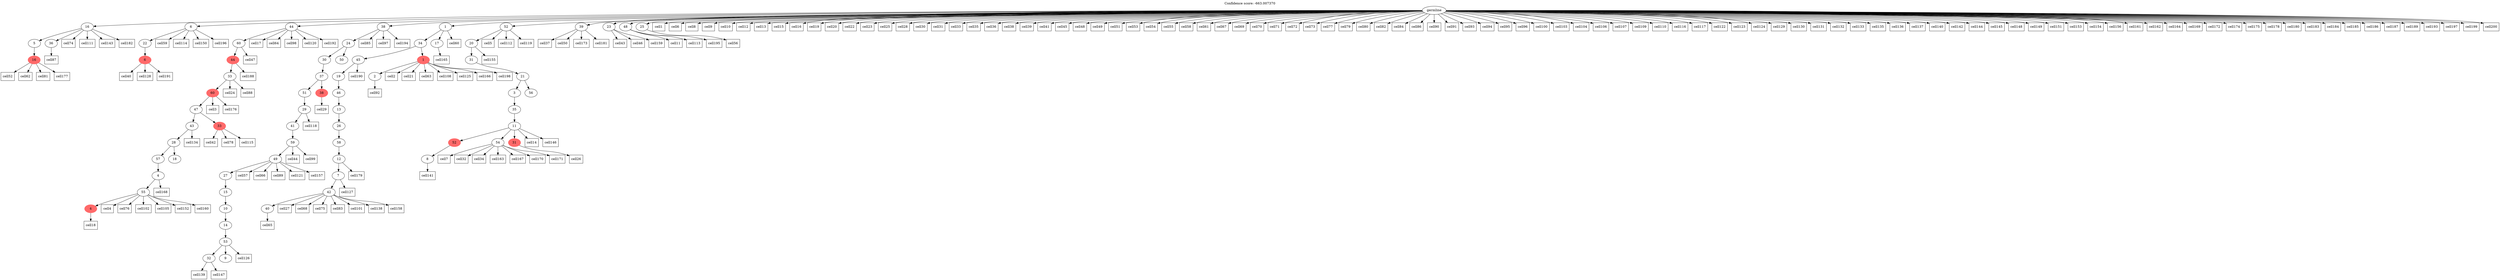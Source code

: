 digraph g {
	"65" -> "66";
	"66" [color=indianred1, style=filled, label="16"];
	"64" -> "65";
	"65" [label="5"];
	"64" -> "67";
	"67" [label="36"];
	"61" -> "62";
	"62" [color=indianred1, style=filled, label="6"];
	"60" -> "61";
	"61" [label="22"];
	"56" -> "57";
	"57" [color=indianred1, style=filled, label="4"];
	"55" -> "56";
	"56" [label="55"];
	"54" -> "55";
	"55" [label="4"];
	"53" -> "54";
	"54" [label="57"];
	"53" -> "58";
	"58" [label="18"];
	"52" -> "53";
	"53" [label="28"];
	"51" -> "52";
	"52" [label="43"];
	"51" -> "59";
	"59" [color=indianred1, style=filled, label="33"];
	"50" -> "51";
	"51" [label="47"];
	"49" -> "50";
	"50" [color=indianred1, style=filled, label="60"];
	"48" -> "49";
	"49" [label="33"];
	"47" -> "48";
	"48" [color=indianred1, style=filled, label="44"];
	"46" -> "47";
	"47" [label="60"];
	"41" -> "42";
	"42" [label="32"];
	"41" -> "43";
	"43" [label="9"];
	"40" -> "41";
	"41" [label="53"];
	"39" -> "40";
	"40" [label="14"];
	"38" -> "39";
	"39" [label="10"];
	"37" -> "38";
	"38" [label="15"];
	"36" -> "37";
	"37" [label="27"];
	"35" -> "36";
	"36" [label="49"];
	"34" -> "35";
	"35" [label="59"];
	"33" -> "34";
	"34" [label="41"];
	"32" -> "33";
	"33" [label="29"];
	"31" -> "32";
	"32" [label="51"];
	"31" -> "44";
	"44" [color=indianred1, style=filled, label="38"];
	"30" -> "31";
	"31" [label="37"];
	"29" -> "30";
	"30" [label="30"];
	"29" -> "45";
	"45" [label="50"];
	"28" -> "29";
	"29" [label="24"];
	"25" -> "26";
	"26" [label="40"];
	"24" -> "25";
	"25" [label="42"];
	"23" -> "24";
	"24" [label="7"];
	"22" -> "23";
	"23" [label="12"];
	"21" -> "22";
	"22" [label="58"];
	"20" -> "21";
	"21" [label="26"];
	"19" -> "20";
	"20" [label="13"];
	"18" -> "19";
	"19" [label="46"];
	"17" -> "18";
	"18" [label="19"];
	"15" -> "16";
	"16" [label="2"];
	"14" -> "15";
	"15" [color=indianred1, style=filled, label="1"];
	"14" -> "17";
	"17" [label="45"];
	"13" -> "14";
	"14" [label="34"];
	"13" -> "27";
	"27" [label="17"];
	"9" -> "10";
	"10" [label="8"];
	"7" -> "8";
	"8" [label="54"];
	"7" -> "9";
	"9" [color=indianred1, style=filled, label="52"];
	"7" -> "11";
	"11" [color=indianred1, style=filled, label="31"];
	"6" -> "7";
	"7" [label="11"];
	"5" -> "6";
	"6" [label="35"];
	"4" -> "5";
	"5" [label="3"];
	"4" -> "12";
	"12" [label="56"];
	"3" -> "4";
	"4" [label="21"];
	"2" -> "3";
	"3" [label="31"];
	"1" -> "2";
	"2" [label="20"];
	"0" -> "1";
	"1" [label="52"];
	"0" -> "13";
	"13" [label="1"];
	"0" -> "28";
	"28" [label="38"];
	"0" -> "46";
	"46" [label="44"];
	"0" -> "60";
	"60" [label="6"];
	"0" -> "63";
	"63" [label="39"];
	"0" -> "64";
	"64" [label="16"];
	"0" -> "68";
	"68" [label="23"];
	"0" -> "69";
	"69" [label="48"];
	"0" -> "70";
	"70" [label="25"];
	"0" [label="germline"];
	"0" -> "cell1";
	"cell1" [shape=box];
	"15" -> "cell2";
	"cell2" [shape=box];
	"50" -> "cell3";
	"cell3" [shape=box];
	"56" -> "cell4";
	"cell4" [shape=box];
	"1" -> "cell5";
	"cell5" [shape=box];
	"0" -> "cell6";
	"cell6" [shape=box];
	"8" -> "cell7";
	"cell7" [shape=box];
	"0" -> "cell8";
	"cell8" [shape=box];
	"0" -> "cell9";
	"cell9" [shape=box];
	"0" -> "cell10";
	"cell10" [shape=box];
	"69" -> "cell11";
	"cell11" [shape=box];
	"0" -> "cell12";
	"cell12" [shape=box];
	"0" -> "cell13";
	"cell13" [shape=box];
	"7" -> "cell14";
	"cell14" [shape=box];
	"0" -> "cell15";
	"cell15" [shape=box];
	"0" -> "cell16";
	"cell16" [shape=box];
	"46" -> "cell17";
	"cell17" [shape=box];
	"57" -> "cell18";
	"cell18" [shape=box];
	"0" -> "cell19";
	"cell19" [shape=box];
	"0" -> "cell20";
	"cell20" [shape=box];
	"15" -> "cell21";
	"cell21" [shape=box];
	"0" -> "cell22";
	"cell22" [shape=box];
	"0" -> "cell23";
	"cell23" [shape=box];
	"49" -> "cell24";
	"cell24" [shape=box];
	"0" -> "cell25";
	"cell25" [shape=box];
	"11" -> "cell26";
	"cell26" [shape=box];
	"25" -> "cell27";
	"cell27" [shape=box];
	"0" -> "cell28";
	"cell28" [shape=box];
	"44" -> "cell29";
	"cell29" [shape=box];
	"0" -> "cell30";
	"cell30" [shape=box];
	"0" -> "cell31";
	"cell31" [shape=box];
	"8" -> "cell32";
	"cell32" [shape=box];
	"0" -> "cell33";
	"cell33" [shape=box];
	"8" -> "cell34";
	"cell34" [shape=box];
	"0" -> "cell35";
	"cell35" [shape=box];
	"0" -> "cell36";
	"cell36" [shape=box];
	"63" -> "cell37";
	"cell37" [shape=box];
	"0" -> "cell38";
	"cell38" [shape=box];
	"0" -> "cell39";
	"cell39" [shape=box];
	"62" -> "cell40";
	"cell40" [shape=box];
	"0" -> "cell41";
	"cell41" [shape=box];
	"59" -> "cell42";
	"cell42" [shape=box];
	"68" -> "cell43";
	"cell43" [shape=box];
	"35" -> "cell44";
	"cell44" [shape=box];
	"0" -> "cell45";
	"cell45" [shape=box];
	"68" -> "cell46";
	"cell46" [shape=box];
	"47" -> "cell47";
	"cell47" [shape=box];
	"0" -> "cell48";
	"cell48" [shape=box];
	"0" -> "cell49";
	"cell49" [shape=box];
	"63" -> "cell50";
	"cell50" [shape=box];
	"0" -> "cell51";
	"cell51" [shape=box];
	"66" -> "cell52";
	"cell52" [shape=box];
	"0" -> "cell53";
	"cell53" [shape=box];
	"0" -> "cell54";
	"cell54" [shape=box];
	"0" -> "cell55";
	"cell55" [shape=box];
	"70" -> "cell56";
	"cell56" [shape=box];
	"36" -> "cell57";
	"cell57" [shape=box];
	"0" -> "cell58";
	"cell58" [shape=box];
	"60" -> "cell59";
	"cell59" [shape=box];
	"13" -> "cell60";
	"cell60" [shape=box];
	"0" -> "cell61";
	"cell61" [shape=box];
	"66" -> "cell62";
	"cell62" [shape=box];
	"15" -> "cell63";
	"cell63" [shape=box];
	"46" -> "cell64";
	"cell64" [shape=box];
	"26" -> "cell65";
	"cell65" [shape=box];
	"36" -> "cell66";
	"cell66" [shape=box];
	"0" -> "cell67";
	"cell67" [shape=box];
	"25" -> "cell68";
	"cell68" [shape=box];
	"0" -> "cell69";
	"cell69" [shape=box];
	"0" -> "cell70";
	"cell70" [shape=box];
	"0" -> "cell71";
	"cell71" [shape=box];
	"0" -> "cell72";
	"cell72" [shape=box];
	"0" -> "cell73";
	"cell73" [shape=box];
	"64" -> "cell74";
	"cell74" [shape=box];
	"25" -> "cell75";
	"cell75" [shape=box];
	"56" -> "cell76";
	"cell76" [shape=box];
	"0" -> "cell77";
	"cell77" [shape=box];
	"59" -> "cell78";
	"cell78" [shape=box];
	"0" -> "cell79";
	"cell79" [shape=box];
	"0" -> "cell80";
	"cell80" [shape=box];
	"66" -> "cell81";
	"cell81" [shape=box];
	"0" -> "cell82";
	"cell82" [shape=box];
	"25" -> "cell83";
	"cell83" [shape=box];
	"0" -> "cell84";
	"cell84" [shape=box];
	"28" -> "cell85";
	"cell85" [shape=box];
	"0" -> "cell86";
	"cell86" [shape=box];
	"67" -> "cell87";
	"cell87" [shape=box];
	"49" -> "cell88";
	"cell88" [shape=box];
	"36" -> "cell89";
	"cell89" [shape=box];
	"0" -> "cell90";
	"cell90" [shape=box];
	"0" -> "cell91";
	"cell91" [shape=box];
	"16" -> "cell92";
	"cell92" [shape=box];
	"0" -> "cell93";
	"cell93" [shape=box];
	"0" -> "cell94";
	"cell94" [shape=box];
	"0" -> "cell95";
	"cell95" [shape=box];
	"0" -> "cell96";
	"cell96" [shape=box];
	"28" -> "cell97";
	"cell97" [shape=box];
	"46" -> "cell98";
	"cell98" [shape=box];
	"35" -> "cell99";
	"cell99" [shape=box];
	"0" -> "cell100";
	"cell100" [shape=box];
	"25" -> "cell101";
	"cell101" [shape=box];
	"56" -> "cell102";
	"cell102" [shape=box];
	"0" -> "cell103";
	"cell103" [shape=box];
	"0" -> "cell104";
	"cell104" [shape=box];
	"56" -> "cell105";
	"cell105" [shape=box];
	"0" -> "cell106";
	"cell106" [shape=box];
	"0" -> "cell107";
	"cell107" [shape=box];
	"15" -> "cell108";
	"cell108" [shape=box];
	"0" -> "cell109";
	"cell109" [shape=box];
	"0" -> "cell110";
	"cell110" [shape=box];
	"64" -> "cell111";
	"cell111" [shape=box];
	"1" -> "cell112";
	"cell112" [shape=box];
	"69" -> "cell113";
	"cell113" [shape=box];
	"60" -> "cell114";
	"cell114" [shape=box];
	"59" -> "cell115";
	"cell115" [shape=box];
	"0" -> "cell116";
	"cell116" [shape=box];
	"0" -> "cell117";
	"cell117" [shape=box];
	"33" -> "cell118";
	"cell118" [shape=box];
	"1" -> "cell119";
	"cell119" [shape=box];
	"46" -> "cell120";
	"cell120" [shape=box];
	"36" -> "cell121";
	"cell121" [shape=box];
	"0" -> "cell122";
	"cell122" [shape=box];
	"0" -> "cell123";
	"cell123" [shape=box];
	"0" -> "cell124";
	"cell124" [shape=box];
	"15" -> "cell125";
	"cell125" [shape=box];
	"41" -> "cell126";
	"cell126" [shape=box];
	"24" -> "cell127";
	"cell127" [shape=box];
	"62" -> "cell128";
	"cell128" [shape=box];
	"0" -> "cell129";
	"cell129" [shape=box];
	"0" -> "cell130";
	"cell130" [shape=box];
	"0" -> "cell131";
	"cell131" [shape=box];
	"0" -> "cell132";
	"cell132" [shape=box];
	"0" -> "cell133";
	"cell133" [shape=box];
	"52" -> "cell134";
	"cell134" [shape=box];
	"0" -> "cell135";
	"cell135" [shape=box];
	"0" -> "cell136";
	"cell136" [shape=box];
	"0" -> "cell137";
	"cell137" [shape=box];
	"25" -> "cell138";
	"cell138" [shape=box];
	"42" -> "cell139";
	"cell139" [shape=box];
	"0" -> "cell140";
	"cell140" [shape=box];
	"10" -> "cell141";
	"cell141" [shape=box];
	"0" -> "cell142";
	"cell142" [shape=box];
	"64" -> "cell143";
	"cell143" [shape=box];
	"0" -> "cell144";
	"cell144" [shape=box];
	"0" -> "cell145";
	"cell145" [shape=box];
	"7" -> "cell146";
	"cell146" [shape=box];
	"42" -> "cell147";
	"cell147" [shape=box];
	"0" -> "cell148";
	"cell148" [shape=box];
	"0" -> "cell149";
	"cell149" [shape=box];
	"60" -> "cell150";
	"cell150" [shape=box];
	"0" -> "cell151";
	"cell151" [shape=box];
	"56" -> "cell152";
	"cell152" [shape=box];
	"0" -> "cell153";
	"cell153" [shape=box];
	"0" -> "cell154";
	"cell154" [shape=box];
	"2" -> "cell155";
	"cell155" [shape=box];
	"0" -> "cell156";
	"cell156" [shape=box];
	"36" -> "cell157";
	"cell157" [shape=box];
	"25" -> "cell158";
	"cell158" [shape=box];
	"68" -> "cell159";
	"cell159" [shape=box];
	"56" -> "cell160";
	"cell160" [shape=box];
	"0" -> "cell161";
	"cell161" [shape=box];
	"0" -> "cell162";
	"cell162" [shape=box];
	"8" -> "cell163";
	"cell163" [shape=box];
	"0" -> "cell164";
	"cell164" [shape=box];
	"27" -> "cell165";
	"cell165" [shape=box];
	"15" -> "cell166";
	"cell166" [shape=box];
	"8" -> "cell167";
	"cell167" [shape=box];
	"55" -> "cell168";
	"cell168" [shape=box];
	"0" -> "cell169";
	"cell169" [shape=box];
	"8" -> "cell170";
	"cell170" [shape=box];
	"8" -> "cell171";
	"cell171" [shape=box];
	"0" -> "cell172";
	"cell172" [shape=box];
	"63" -> "cell173";
	"cell173" [shape=box];
	"0" -> "cell174";
	"cell174" [shape=box];
	"0" -> "cell175";
	"cell175" [shape=box];
	"50" -> "cell176";
	"cell176" [shape=box];
	"66" -> "cell177";
	"cell177" [shape=box];
	"0" -> "cell178";
	"cell178" [shape=box];
	"23" -> "cell179";
	"cell179" [shape=box];
	"0" -> "cell180";
	"cell180" [shape=box];
	"63" -> "cell181";
	"cell181" [shape=box];
	"64" -> "cell182";
	"cell182" [shape=box];
	"0" -> "cell183";
	"cell183" [shape=box];
	"0" -> "cell184";
	"cell184" [shape=box];
	"0" -> "cell185";
	"cell185" [shape=box];
	"0" -> "cell186";
	"cell186" [shape=box];
	"0" -> "cell187";
	"cell187" [shape=box];
	"48" -> "cell188";
	"cell188" [shape=box];
	"0" -> "cell189";
	"cell189" [shape=box];
	"17" -> "cell190";
	"cell190" [shape=box];
	"62" -> "cell191";
	"cell191" [shape=box];
	"46" -> "cell192";
	"cell192" [shape=box];
	"0" -> "cell193";
	"cell193" [shape=box];
	"28" -> "cell194";
	"cell194" [shape=box];
	"69" -> "cell195";
	"cell195" [shape=box];
	"60" -> "cell196";
	"cell196" [shape=box];
	"0" -> "cell197";
	"cell197" [shape=box];
	"15" -> "cell198";
	"cell198" [shape=box];
	"0" -> "cell199";
	"cell199" [shape=box];
	"0" -> "cell200";
	"cell200" [shape=box];
	labelloc="t";
	label="Confidence score: -663.007370";
}
